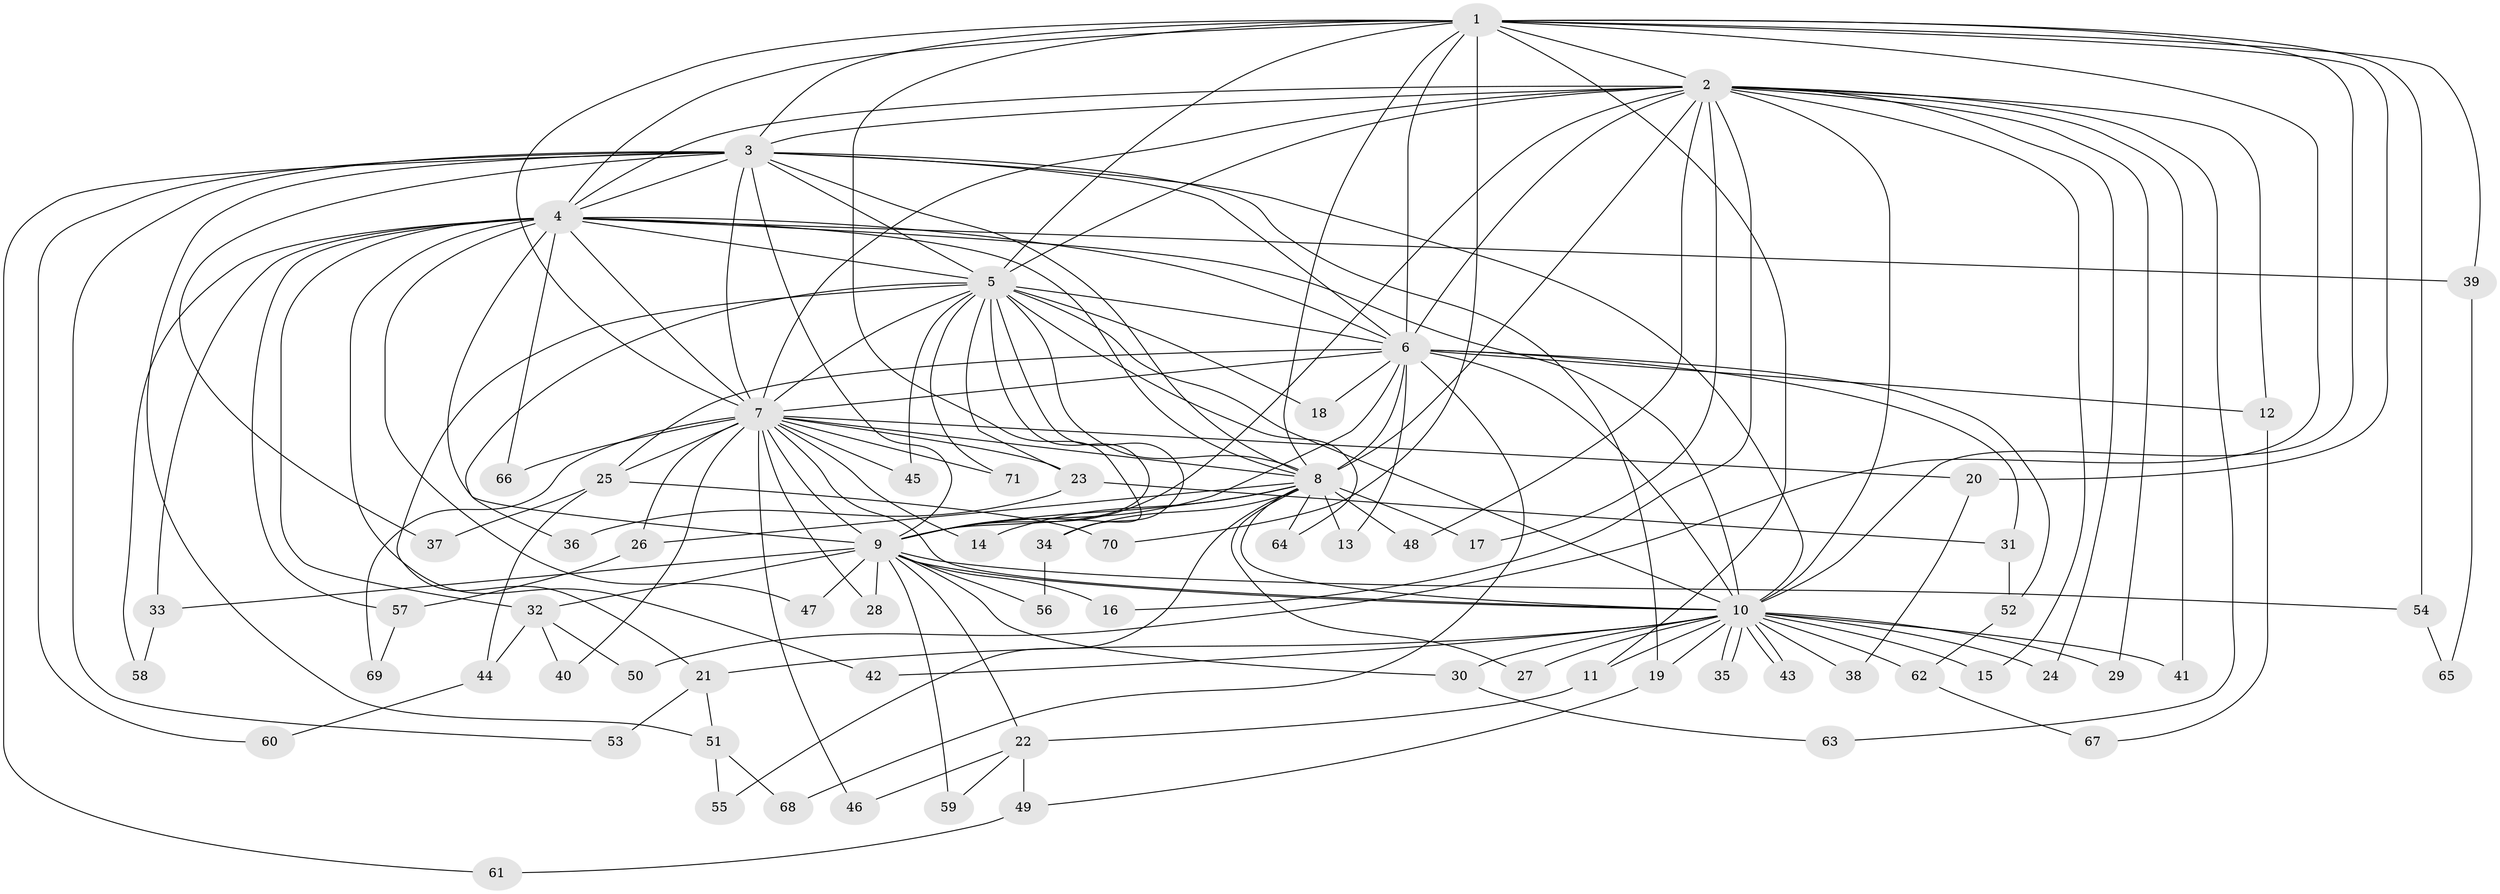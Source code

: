 // Generated by graph-tools (version 1.1) at 2025/49/03/09/25 03:49:32]
// undirected, 71 vertices, 167 edges
graph export_dot {
graph [start="1"]
  node [color=gray90,style=filled];
  1;
  2;
  3;
  4;
  5;
  6;
  7;
  8;
  9;
  10;
  11;
  12;
  13;
  14;
  15;
  16;
  17;
  18;
  19;
  20;
  21;
  22;
  23;
  24;
  25;
  26;
  27;
  28;
  29;
  30;
  31;
  32;
  33;
  34;
  35;
  36;
  37;
  38;
  39;
  40;
  41;
  42;
  43;
  44;
  45;
  46;
  47;
  48;
  49;
  50;
  51;
  52;
  53;
  54;
  55;
  56;
  57;
  58;
  59;
  60;
  61;
  62;
  63;
  64;
  65;
  66;
  67;
  68;
  69;
  70;
  71;
  1 -- 2;
  1 -- 3;
  1 -- 4;
  1 -- 5;
  1 -- 6;
  1 -- 7;
  1 -- 8;
  1 -- 9;
  1 -- 10;
  1 -- 11;
  1 -- 20;
  1 -- 39;
  1 -- 50;
  1 -- 54;
  1 -- 70;
  2 -- 3;
  2 -- 4;
  2 -- 5;
  2 -- 6;
  2 -- 7;
  2 -- 8;
  2 -- 9;
  2 -- 10;
  2 -- 12;
  2 -- 15;
  2 -- 16;
  2 -- 17;
  2 -- 24;
  2 -- 29;
  2 -- 41;
  2 -- 48;
  2 -- 63;
  3 -- 4;
  3 -- 5;
  3 -- 6;
  3 -- 7;
  3 -- 8;
  3 -- 9;
  3 -- 10;
  3 -- 19;
  3 -- 37;
  3 -- 51;
  3 -- 53;
  3 -- 60;
  3 -- 61;
  4 -- 5;
  4 -- 6;
  4 -- 7;
  4 -- 8;
  4 -- 9;
  4 -- 10;
  4 -- 32;
  4 -- 33;
  4 -- 39;
  4 -- 42;
  4 -- 47;
  4 -- 57;
  4 -- 58;
  4 -- 66;
  5 -- 6;
  5 -- 7;
  5 -- 8;
  5 -- 9;
  5 -- 10;
  5 -- 18;
  5 -- 21;
  5 -- 23;
  5 -- 34;
  5 -- 36;
  5 -- 45;
  5 -- 64;
  5 -- 71;
  6 -- 7;
  6 -- 8;
  6 -- 9;
  6 -- 10;
  6 -- 12;
  6 -- 13;
  6 -- 18;
  6 -- 25;
  6 -- 31;
  6 -- 52;
  6 -- 68;
  7 -- 8;
  7 -- 9;
  7 -- 10;
  7 -- 14;
  7 -- 20;
  7 -- 23;
  7 -- 25;
  7 -- 26;
  7 -- 28;
  7 -- 40;
  7 -- 45;
  7 -- 46;
  7 -- 66;
  7 -- 69;
  7 -- 71;
  8 -- 9;
  8 -- 10;
  8 -- 13;
  8 -- 14;
  8 -- 17;
  8 -- 26;
  8 -- 27;
  8 -- 34;
  8 -- 48;
  8 -- 55;
  8 -- 64;
  9 -- 10;
  9 -- 16;
  9 -- 22;
  9 -- 28;
  9 -- 30;
  9 -- 32;
  9 -- 33;
  9 -- 47;
  9 -- 54;
  9 -- 56;
  9 -- 59;
  10 -- 11;
  10 -- 15;
  10 -- 19;
  10 -- 21;
  10 -- 24;
  10 -- 27;
  10 -- 29;
  10 -- 30;
  10 -- 35;
  10 -- 35;
  10 -- 38;
  10 -- 41;
  10 -- 42;
  10 -- 43;
  10 -- 43;
  10 -- 62;
  11 -- 22;
  12 -- 67;
  19 -- 49;
  20 -- 38;
  21 -- 51;
  21 -- 53;
  22 -- 46;
  22 -- 49;
  22 -- 59;
  23 -- 31;
  23 -- 36;
  25 -- 37;
  25 -- 44;
  25 -- 70;
  26 -- 57;
  30 -- 63;
  31 -- 52;
  32 -- 40;
  32 -- 44;
  32 -- 50;
  33 -- 58;
  34 -- 56;
  39 -- 65;
  44 -- 60;
  49 -- 61;
  51 -- 55;
  51 -- 68;
  52 -- 62;
  54 -- 65;
  57 -- 69;
  62 -- 67;
}
